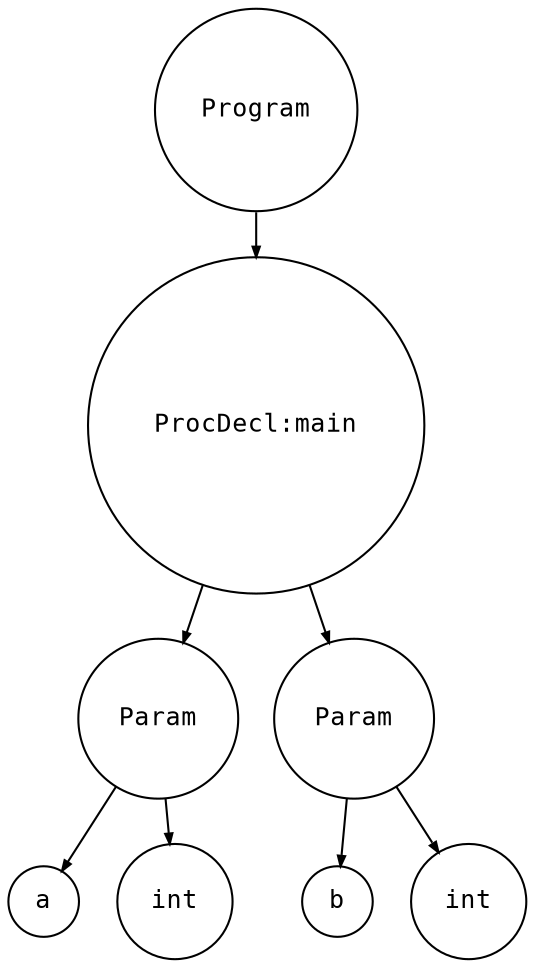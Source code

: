 digraph astgraph {
  node [shape=circle, fontsize=12, fontname="Courier", height=.1];
  ranksep=.3;
  edge [arrowsize=.5]

  node1 [label="Program"]
  node2 [label="ProcDecl:main"]
  node3 [label="Param"]
  node4 [label="a"]
  node3 -> node4
  node5 [label="int"]
  node3 -> node5
  node2 -> node3
  node6 [label="Param"]
  node7 [label="b"]
  node6 -> node7
  node8 [label="int"]
  node6 -> node8
  node2 -> node6
  node1 -> node2
}
